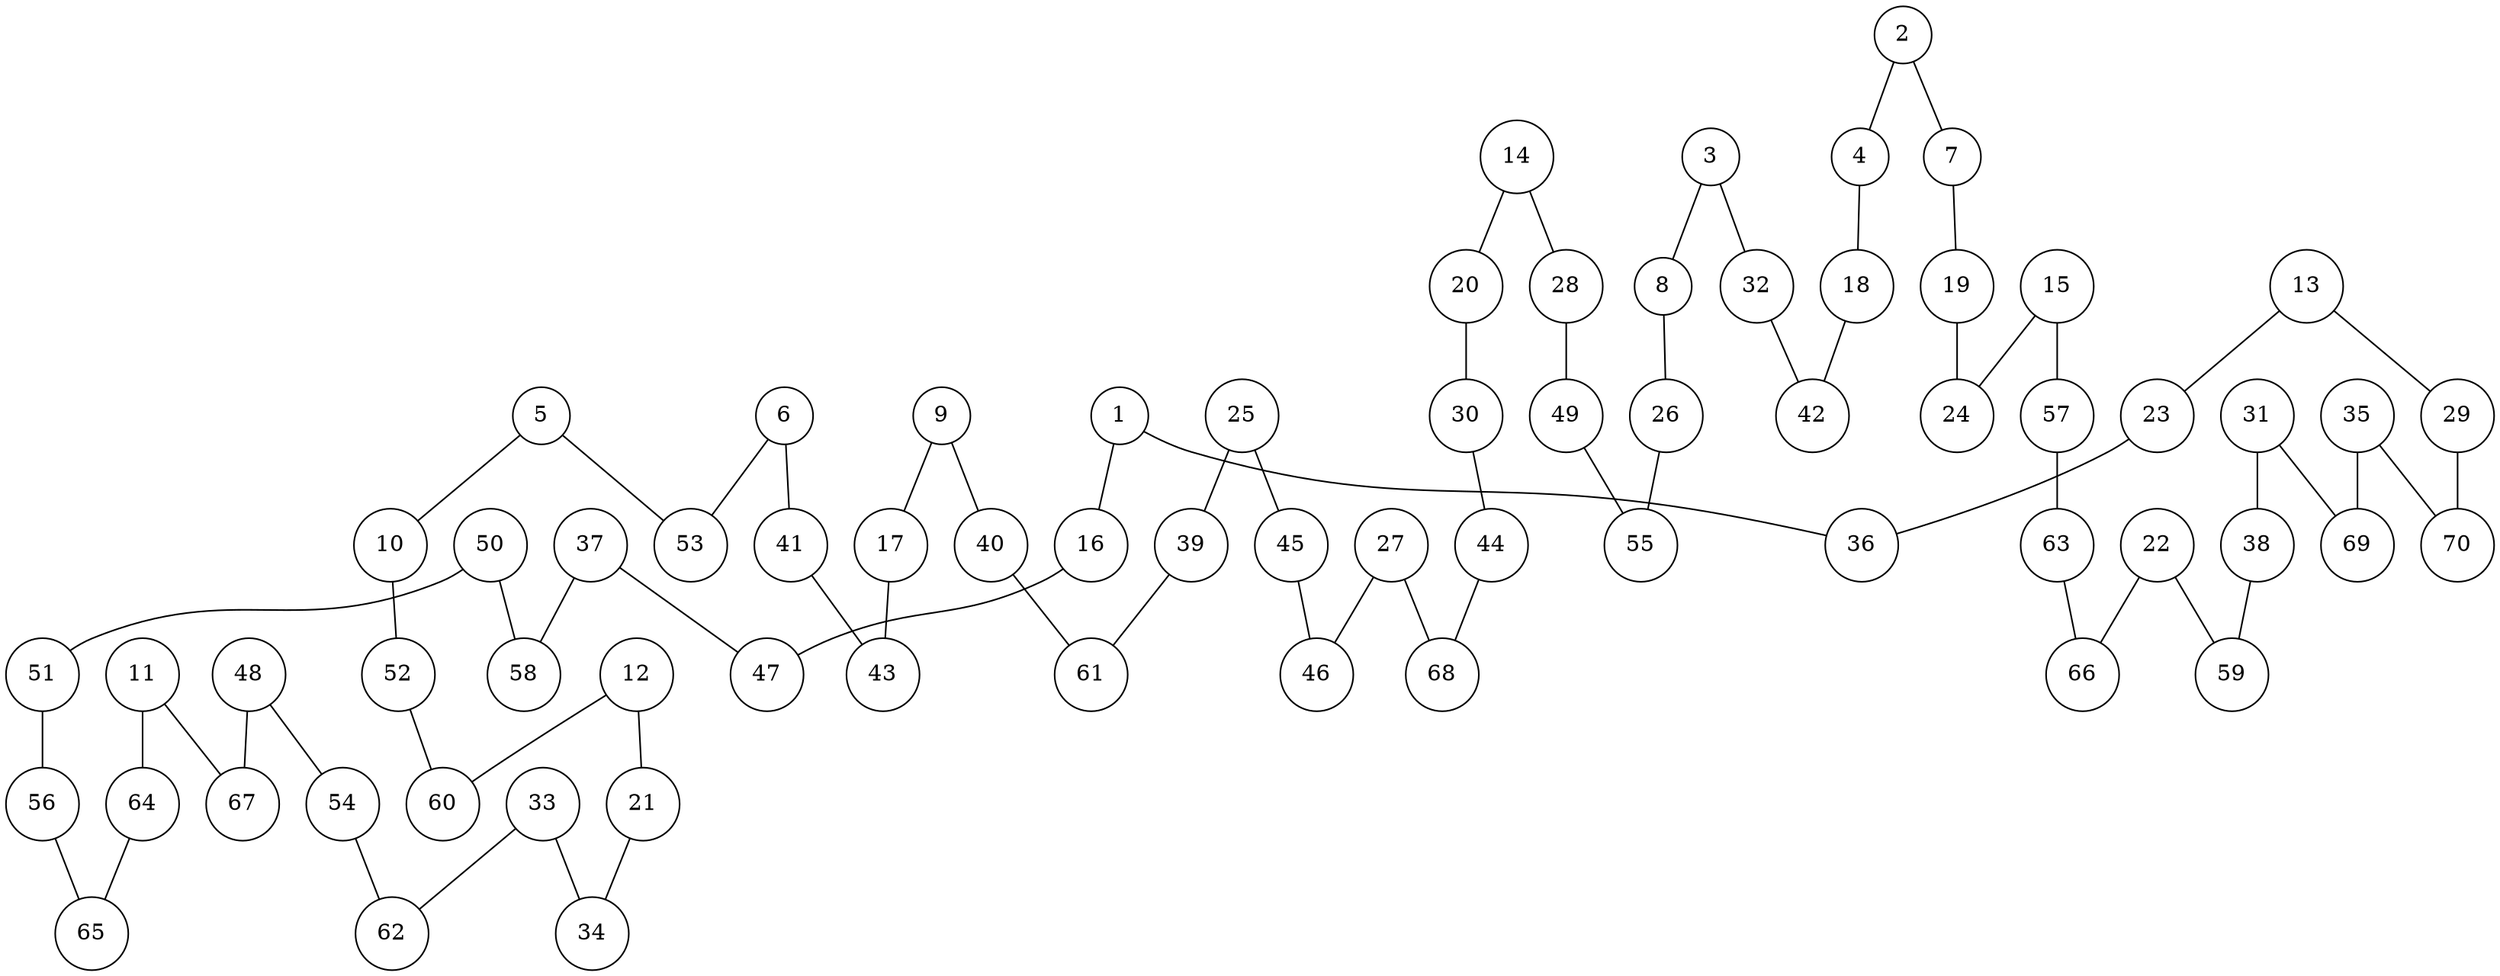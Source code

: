 graph st70 {
	node [shape=circle fillcolor=white]
	1 [ pos = "12.800000,19.200000!"]
	2 [ pos = "16.000000,7.800000!"]
	3 [ pos = "13.800000,4.600000!"]
	4 [ pos = "14.400000,8.400000!"]
	5 [ pos = "9.600000,13.400000!"]
	6 [ pos = "11.600000,8.600000!"]
	7 [ pos = "16.200000,6.800000!"]
	8 [ pos = "15.800000,3.400000!"]
	9 [ pos = "6.000000,4.600000!"]
	10 [ pos = "8.400000,13.400000!"]
	11 [ pos = "1.400000,15.200000!"]
	12 [ pos = "5.800000,10.200000!"]
	13 [ pos = "15.600000,18.400000!"]
	14 [ pos = "12.800000,1.600000!"]
	15 [ pos = "19.000000,11.400000!"]
	16 [ pos = "11.400000,18.200000!"]
	17 [ pos = "8.000000,7.000000!"]
	18 [ pos = "13.600000,8.000000!"]
	19 [ pos = "18.400000,6.800000!"]
	20 [ pos = "12.400000,0.200000!"]
	21 [ pos = "5.600000,8.600000!"]
	22 [ pos = "15.200000,14.600000!"]
	23 [ pos = "13.400000,17.600000!"]
	24 [ pos = "18.600000,10.800000!"]
	25 [ pos = "1.200000,1.600000!"]
	26 [ pos = "17.400000,3.600000!"]
	27 [ pos = "6.000000,1.800000!"]
	28 [ pos = "15.400000,2.600000!"]
	29 [ pos = "15.600000,18.800000!"]
	30 [ pos = "11.000000,0.600000!"]
	31 [ pos = "16.400000,17.600000!"]
	32 [ pos = "14.600000,5.600000!"]
	33 [ pos = "4.000000,11.000000!"]
	34 [ pos = "5.400000,8.600000!"]
	35 [ pos = "19.000000,17.200000!"]
	36 [ pos = "13.400000,19.800000!"]
	37 [ pos = "9.600000,16.600000!"]
	38 [ pos = "15.000000,16.200000!"]
	39 [ pos = "1.600000,3.800000!"]
	40 [ pos = "4.000000,3.600000!"]
	41 [ pos = "10.800000,7.600000!"]
	42 [ pos = "12.600000,7.200000!"]
	43 [ pos = "8.800000,6.600000!"]
	44 [ pos = "10.400000,3.600000!"]
	45 [ pos = "2.400000,2.600000!"]
	46 [ pos = "5.000000,1.000000!"]
	47 [ pos = "11.600000,17.000000!"]
	48 [ pos = "1.000000,13.400000!"]
	49 [ pos = "18.000000,1.800000!"]
	50 [ pos = "8.200000,15.200000!"]
	51 [ pos = "5.000000,15.200000!"]
	52 [ pos = "7.400000,12.800000!"]
	53 [ pos = "11.200000,12.600000!"]
	54 [ pos = "2.000000,11.000000!"]
	55 [ pos = "19.600000,1.400000!"]
	56 [ pos = "3.200000,14.800000!"]
	57 [ pos = "17.800000,12.000000!"]
	58 [ pos = "9.600000,16.400000!"]
	59 [ pos = "16.200000,15.200000!"]
	60 [ pos = "5.800000,12.000000!"]
	61 [ pos = "3.400000,4.400000!"]
	62 [ pos = "1.000000,9.000000!"]
	63 [ pos = "15.800000,14.000000!"]
	64 [ pos = "1.800000,20.000000!"]
	65 [ pos = "3.400000,16.400000!"]
	66 [ pos = "14.800000,13.400000!"]
	67 [ pos = "2.000000,13.600000!"]
	68 [ pos = "9.600000,3.800000!"]
	69 [ pos = "16.600000,17.200000!"]
	70 [ pos = "16.800000,18.800000!"]

	1 -- 16
	1 -- 36
	2 -- 4
	2 -- 7
	3 -- 8
	3 -- 32
	4 -- 18
	5 -- 10
	5 -- 53
	6 -- 41
	6 -- 53
	7 -- 19
	8 -- 26
	9 -- 17
	9 -- 40
	10 -- 52
	11 -- 64
	11 -- 67
	12 -- 21
	12 -- 60
	13 -- 23
	13 -- 29
	14 -- 20
	14 -- 28
	15 -- 24
	15 -- 57
	16 -- 47
	17 -- 43
	18 -- 42
	19 -- 24
	20 -- 30
	21 -- 34
	22 -- 59
	22 -- 66
	23 -- 36
	25 -- 39
	25 -- 45
	26 -- 55
	27 -- 46
	27 -- 68
	28 -- 49
	29 -- 70
	30 -- 44
	31 -- 38
	31 -- 69
	32 -- 42
	33 -- 34
	33 -- 62
	35 -- 69
	35 -- 70
	37 -- 47
	37 -- 58
	38 -- 59
	39 -- 61
	40 -- 61
	41 -- 43
	44 -- 68
	45 -- 46
	48 -- 54
	48 -- 67
	49 -- 55
	50 -- 51
	50 -- 58
	51 -- 56
	52 -- 60
	54 -- 62
	56 -- 65
	57 -- 63
	63 -- 66
	64 -- 65
}
